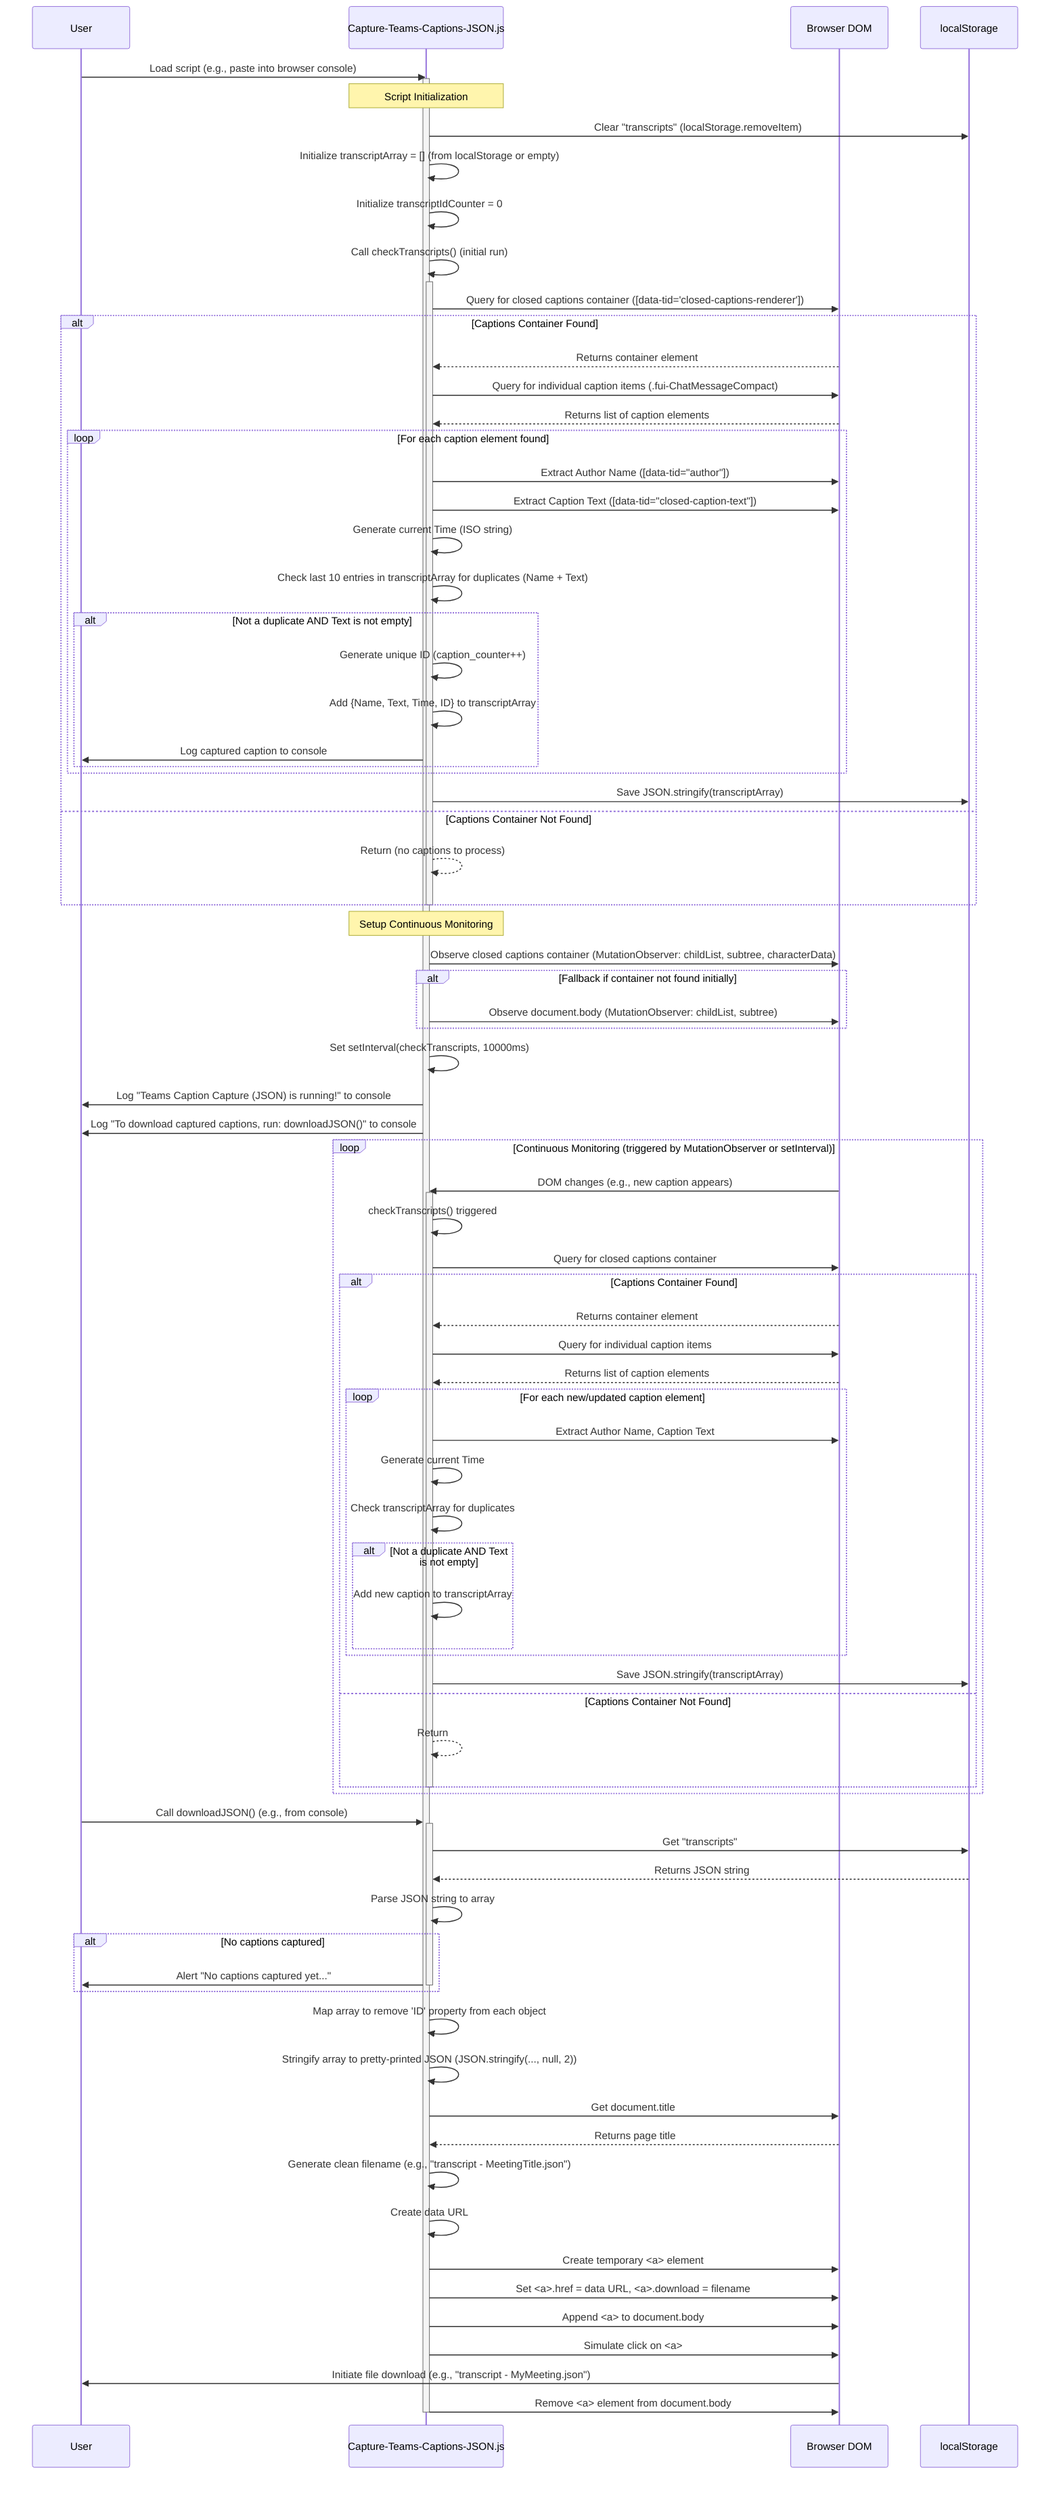 sequenceDiagram
    participant User
    participant Script as Capture-Teams-Captions-JSON.js
    participant BrowserDOM as Browser DOM
    participant LocalStorage as localStorage

    User->>Script: Load script (e.g., paste into browser console)

    activate Script
    Note over Script: Script Initialization
    Script->>LocalStorage: Clear "transcripts" (localStorage.removeItem)
    Script->>Script: Initialize transcriptArray = [] (from localStorage or empty)
    Script->>Script: Initialize transcriptIdCounter = 0

    Script->>Script: Call checkTranscripts() (initial run)
    activate Script
    Script->>BrowserDOM: Query for closed captions container ([data-tid='closed-captions-renderer'])
    alt Captions Container Found
        BrowserDOM-->>Script: Returns container element
        Script->>BrowserDOM: Query for individual caption items (.fui-ChatMessageCompact)
        BrowserDOM-->>Script: Returns list of caption elements
        loop For each caption element found
            Script->>BrowserDOM: Extract Author Name ([data-tid="author"])
            Script->>BrowserDOM: Extract Caption Text ([data-tid="closed-caption-text"])
            Script->>Script: Generate current Time (ISO string)
            Script->>Script: Check last 10 entries in transcriptArray for duplicates (Name + Text)
            alt Not a duplicate AND Text is not empty
                Script->>Script: Generate unique ID (caption_counter++)
                Script->>Script: Add {Name, Text, Time, ID} to transcriptArray
                Script->>User: Log captured caption to console
            end
        end
        Script->>LocalStorage: Save JSON.stringify(transcriptArray)
    else Captions Container Not Found
        Script-->>Script: Return (no captions to process)
    end
    deactivate Script

    Note over Script: Setup Continuous Monitoring
    Script->>BrowserDOM: Observe closed captions container (MutationObserver: childList, subtree, characterData)
    alt Fallback if container not found initially
        Script->>BrowserDOM: Observe document.body (MutationObserver: childList, subtree)
    end
    Script->>Script: Set setInterval(checkTranscripts, 10000ms)
    Script->>User: Log "Teams Caption Capture (JSON) is running!" to console
    Script->>User: Log "To download captured captions, run: downloadJSON()" to console

    loop Continuous Monitoring (triggered by MutationObserver or setInterval)
        BrowserDOM->>Script: DOM changes (e.g., new caption appears)
        activate Script
        Script->>Script: checkTranscripts() triggered
        Script->>BrowserDOM: Query for closed captions container
        alt Captions Container Found
            BrowserDOM-->>Script: Returns container element
            Script->>BrowserDOM: Query for individual caption items
            BrowserDOM-->>Script: Returns list of caption elements
            loop For each new/updated caption element
                Script->>BrowserDOM: Extract Author Name, Caption Text
                Script->>Script: Generate current Time
                Script->>Script: Check transcriptArray for duplicates
                alt Not a duplicate AND Text is not empty
                    Script->>Script: Add new caption to transcriptArray
                end
            end
            Script->>LocalStorage: Save JSON.stringify(transcriptArray)
        else Captions Container Not Found
            Script-->>Script: Return
        end
        deactivate Script
    end

    User->>Script: Call downloadJSON() (e.g., from console)
    activate Script
    Script->>LocalStorage: Get "transcripts"
    LocalStorage-->>Script: Returns JSON string
    Script->>Script: Parse JSON string to array
    alt No captions captured
        Script->>User: Alert "No captions captured yet..."
        deactivate Script
    end
    Script->>Script: Map array to remove 'ID' property from each object
    Script->>Script: Stringify array to pretty-printed JSON (JSON.stringify(..., null, 2))
    Script->>BrowserDOM: Get document.title
    BrowserDOM-->>Script: Returns page title
    Script->>Script: Generate clean filename (e.g., "transcript - MeetingTitle.json")
    Script->>Script: Create data URL
    Script->>BrowserDOM: Create temporary <a> element
    Script->>BrowserDOM: Set <a>.href = data URL, <a>.download = filename
    Script->>BrowserDOM: Append <a> to document.body
    Script->>BrowserDOM: Simulate click on <a>
    BrowserDOM->>User: Initiate file download (e.g., "transcript - MyMeeting.json")
    Script->>BrowserDOM: Remove <a> element from document.body
    deactivate Script